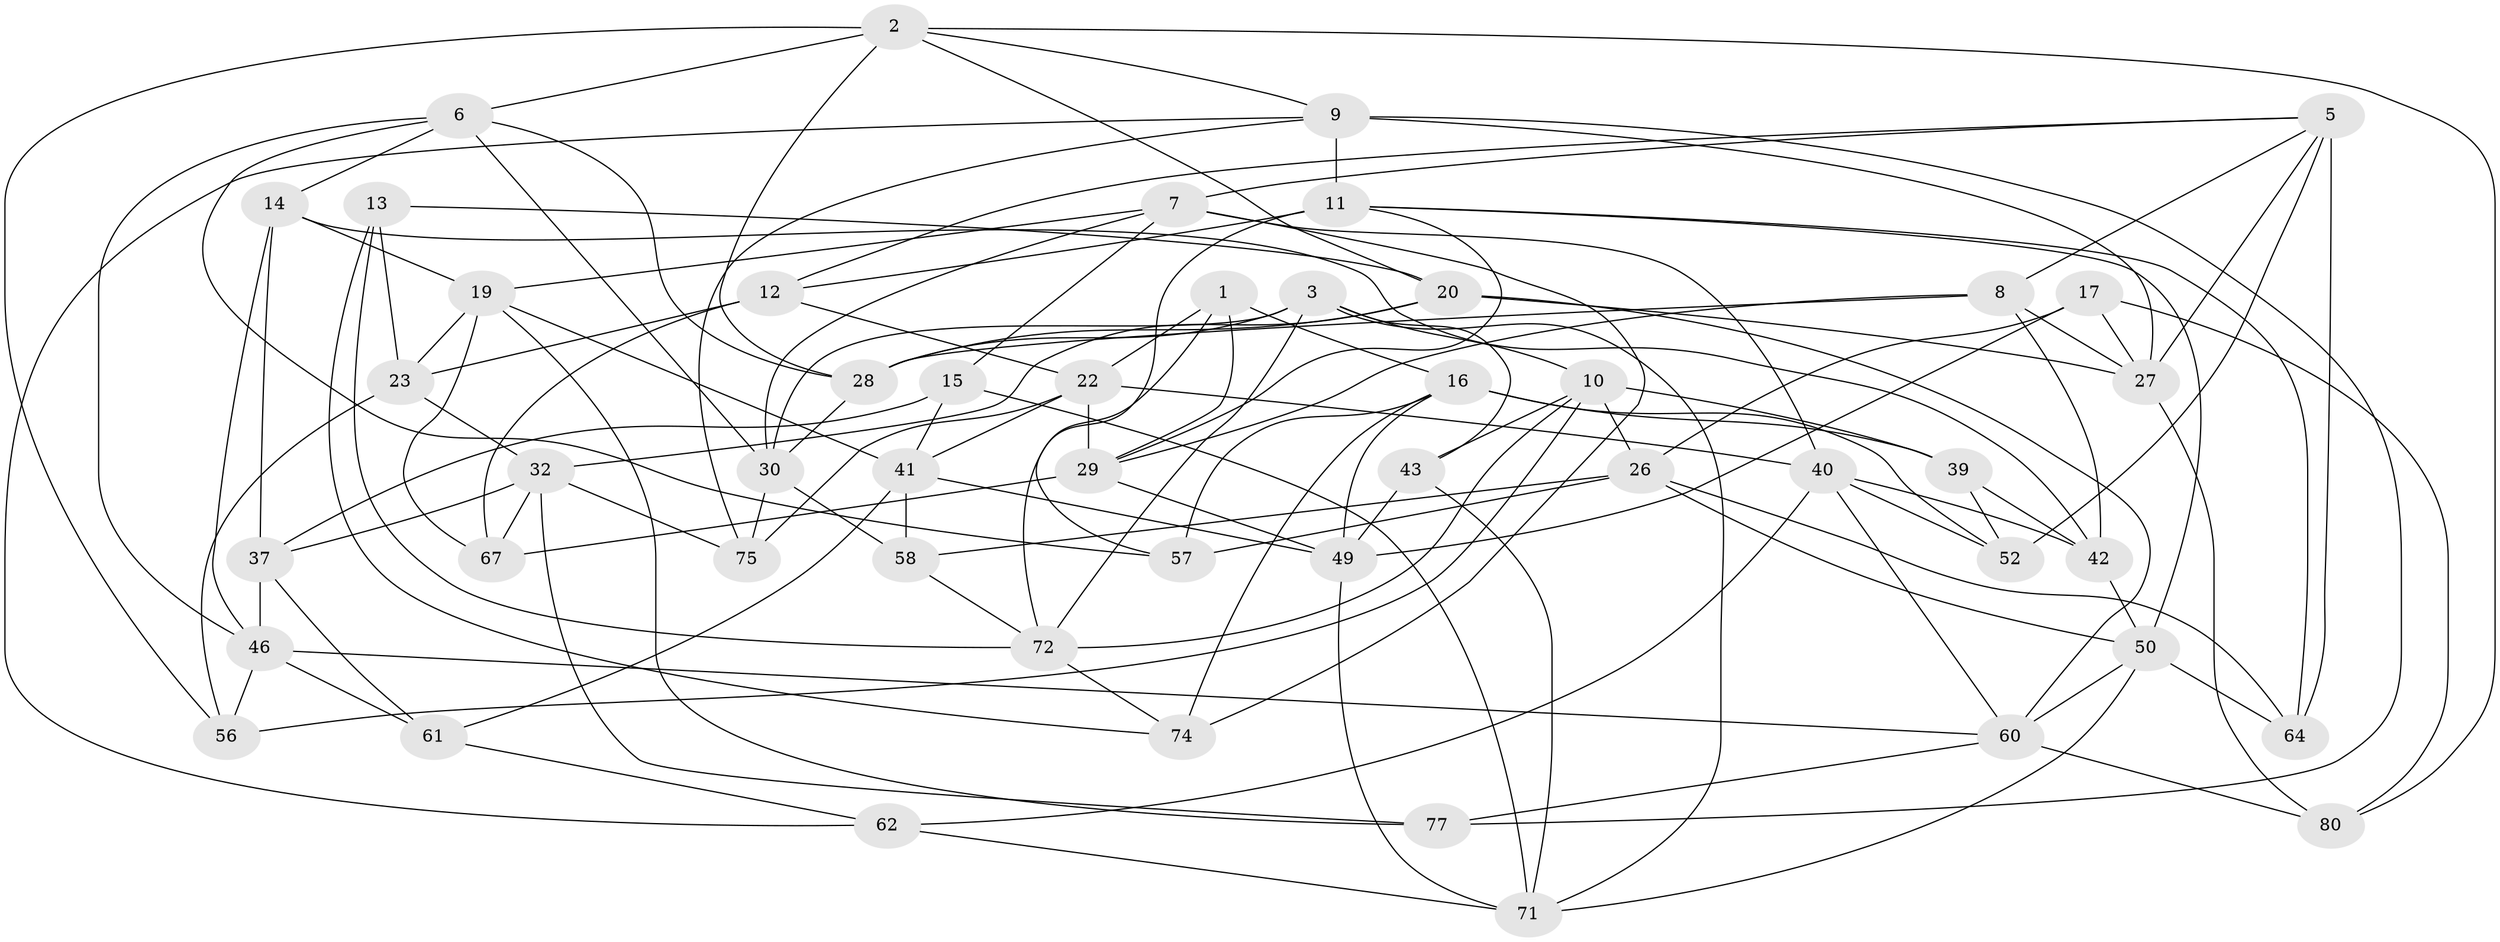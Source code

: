 // Generated by graph-tools (version 1.1) at 2025/24/03/03/25 07:24:24]
// undirected, 50 vertices, 129 edges
graph export_dot {
graph [start="1"]
  node [color=gray90,style=filled];
  1;
  2 [super="+4"];
  3 [super="+33"];
  5 [super="+34"];
  6 [super="+21"];
  7 [super="+18"];
  8 [super="+45"];
  9 [super="+24"];
  10 [super="+44"];
  11 [super="+79"];
  12 [super="+36"];
  13;
  14 [super="+59"];
  15;
  16 [super="+35"];
  17;
  19 [super="+55"];
  20 [super="+25"];
  22 [super="+53"];
  23 [super="+48"];
  26 [super="+65"];
  27 [super="+47"];
  28 [super="+82"];
  29 [super="+70"];
  30 [super="+31"];
  32 [super="+66"];
  37 [super="+38"];
  39;
  40 [super="+54"];
  41 [super="+81"];
  42 [super="+51"];
  43;
  46 [super="+73"];
  49 [super="+63"];
  50 [super="+68"];
  52;
  56;
  57;
  58;
  60 [super="+69"];
  61;
  62;
  64;
  67;
  71 [super="+78"];
  72 [super="+76"];
  74;
  75;
  77;
  80;
  1 -- 16;
  1 -- 29;
  1 -- 72;
  1 -- 22;
  2 -- 9;
  2 -- 80;
  2 -- 20;
  2 -- 56;
  2 -- 28;
  2 -- 6;
  3 -- 28;
  3 -- 71;
  3 -- 72;
  3 -- 43;
  3 -- 10;
  3 -- 30;
  5 -- 8;
  5 -- 52;
  5 -- 64;
  5 -- 12;
  5 -- 7;
  5 -- 27;
  6 -- 14;
  6 -- 57;
  6 -- 28;
  6 -- 46;
  6 -- 30;
  7 -- 74;
  7 -- 40;
  7 -- 30;
  7 -- 15;
  7 -- 19;
  8 -- 42 [weight=2];
  8 -- 28;
  8 -- 27;
  8 -- 29;
  9 -- 75;
  9 -- 11;
  9 -- 77;
  9 -- 62;
  9 -- 27;
  10 -- 39;
  10 -- 72;
  10 -- 56;
  10 -- 43;
  10 -- 26;
  11 -- 57;
  11 -- 12;
  11 -- 64;
  11 -- 50;
  11 -- 29;
  12 -- 23 [weight=2];
  12 -- 67;
  12 -- 22;
  13 -- 74;
  13 -- 72;
  13 -- 20;
  13 -- 23;
  14 -- 37 [weight=2];
  14 -- 46;
  14 -- 42;
  14 -- 19;
  15 -- 37;
  15 -- 41;
  15 -- 71;
  16 -- 74;
  16 -- 39;
  16 -- 49;
  16 -- 52;
  16 -- 57;
  17 -- 26;
  17 -- 80;
  17 -- 27;
  17 -- 49;
  19 -- 77;
  19 -- 67;
  19 -- 41;
  19 -- 23;
  20 -- 28;
  20 -- 60;
  20 -- 32;
  20 -- 27;
  22 -- 41;
  22 -- 75;
  22 -- 29;
  22 -- 40;
  23 -- 32;
  23 -- 56;
  26 -- 57;
  26 -- 58;
  26 -- 64;
  26 -- 50;
  27 -- 80;
  28 -- 30;
  29 -- 67;
  29 -- 49;
  30 -- 58;
  30 -- 75;
  32 -- 75;
  32 -- 77;
  32 -- 67;
  32 -- 37;
  37 -- 46;
  37 -- 61;
  39 -- 52;
  39 -- 42;
  40 -- 62;
  40 -- 42;
  40 -- 52;
  40 -- 60;
  41 -- 58;
  41 -- 61;
  41 -- 49;
  42 -- 50;
  43 -- 71;
  43 -- 49;
  46 -- 61;
  46 -- 56;
  46 -- 60;
  49 -- 71;
  50 -- 71;
  50 -- 64;
  50 -- 60;
  58 -- 72;
  60 -- 80;
  60 -- 77;
  61 -- 62;
  62 -- 71;
  72 -- 74;
}

